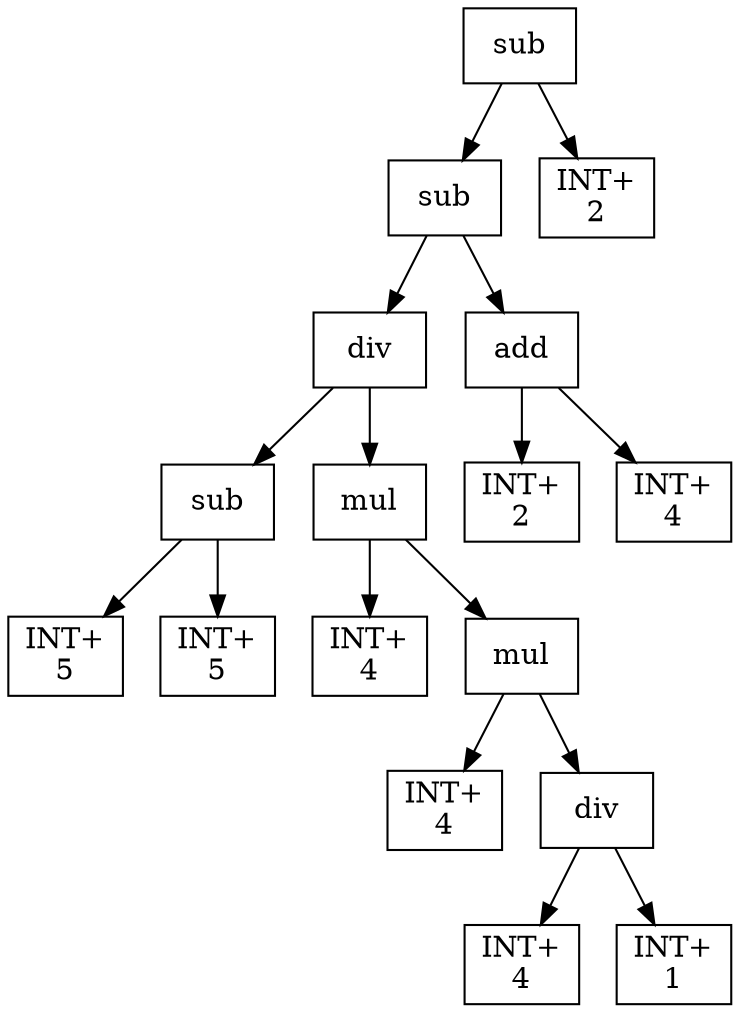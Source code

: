 digraph expr {
  node [shape=box];
  n1 [label="sub"];
  n2 [label="sub"];
  n3 [label="div"];
  n4 [label="sub"];
  n5 [label="INT+\n5"];
  n6 [label="INT+\n5"];
  n4 -> n5;
  n4 -> n6;
  n7 [label="mul"];
  n8 [label="INT+\n4"];
  n9 [label="mul"];
  n10 [label="INT+\n4"];
  n11 [label="div"];
  n12 [label="INT+\n4"];
  n13 [label="INT+\n1"];
  n11 -> n12;
  n11 -> n13;
  n9 -> n10;
  n9 -> n11;
  n7 -> n8;
  n7 -> n9;
  n3 -> n4;
  n3 -> n7;
  n14 [label="add"];
  n15 [label="INT+\n2"];
  n16 [label="INT+\n4"];
  n14 -> n15;
  n14 -> n16;
  n2 -> n3;
  n2 -> n14;
  n17 [label="INT+\n2"];
  n1 -> n2;
  n1 -> n17;
}